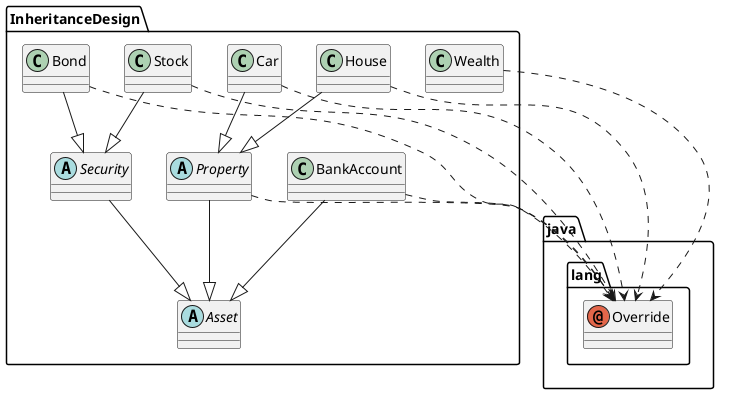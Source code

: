 @startuml
abstract class InheritanceDesign.Asset
abstract class InheritanceDesign.Property
abstract class InheritanceDesign.Security
annotation java.lang.Override
class InheritanceDesign.BankAccount
class InheritanceDesign.Bond
class InheritanceDesign.Car
class InheritanceDesign.House
class InheritanceDesign.Stock
class InheritanceDesign.Wealth
InheritanceDesign.Property --|> InheritanceDesign.Asset
InheritanceDesign.Property ..> java.lang.Override
InheritanceDesign.Security --|> InheritanceDesign.Asset
InheritanceDesign.BankAccount --|> InheritanceDesign.Asset
InheritanceDesign.BankAccount ..> java.lang.Override
InheritanceDesign.Bond --|> InheritanceDesign.Security
InheritanceDesign.Bond ..> java.lang.Override
InheritanceDesign.Car --|> InheritanceDesign.Property
InheritanceDesign.Car ..> java.lang.Override
InheritanceDesign.House --|> InheritanceDesign.Property
InheritanceDesign.House ..> java.lang.Override
InheritanceDesign.Stock --|> InheritanceDesign.Security
InheritanceDesign.Stock ..> java.lang.Override
InheritanceDesign.Wealth ..> java.lang.Override
@enduml